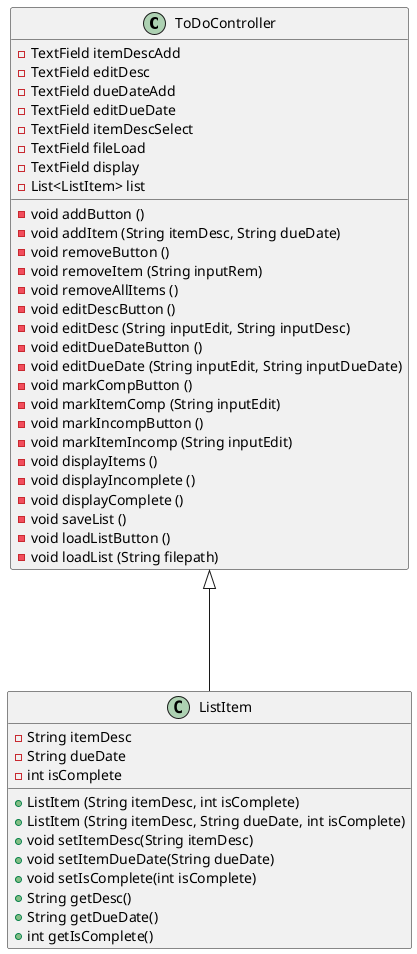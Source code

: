 @startuml
'https://plantuml.com/sequence-diagram

class ToDoController
{
    - TextField itemDescAdd
    - TextField editDesc
    - TextField dueDateAdd
    - TextField editDueDate
    - TextField itemDescSelect
    - TextField fileLoad
    - TextField display
    - List<ListItem> list
    - void addButton ()
    - void addItem (String itemDesc, String dueDate)
    - void removeButton ()
    - void removeItem (String inputRem)
    - void removeAllItems ()
    - void editDescButton ()
    - void editDesc (String inputEdit, String inputDesc)
    - void editDueDateButton ()
    - void editDueDate (String inputEdit, String inputDueDate)
    - void markCompButton ()
    - void markItemComp (String inputEdit)
    - void markIncompButton ()
    - void markItemIncomp (String inputEdit)
    - void displayItems ()
    - void displayIncomplete ()
    - void displayComplete ()
    - void saveList ()
    - void loadListButton ()
    - void loadList (String filepath)
}

class ListItem
{
    - String itemDesc
    - String dueDate
    - int isComplete
    + ListItem (String itemDesc, int isComplete)
    + ListItem (String itemDesc, String dueDate, int isComplete)
    + void setItemDesc(String itemDesc)
    + void setItemDueDate(String dueDate)
    + void setIsComplete(int isComplete)
    + String getDesc()
    + String getDueDate()
    + int getIsComplete()
}

ToDoController <|--- ListItem

@enduml